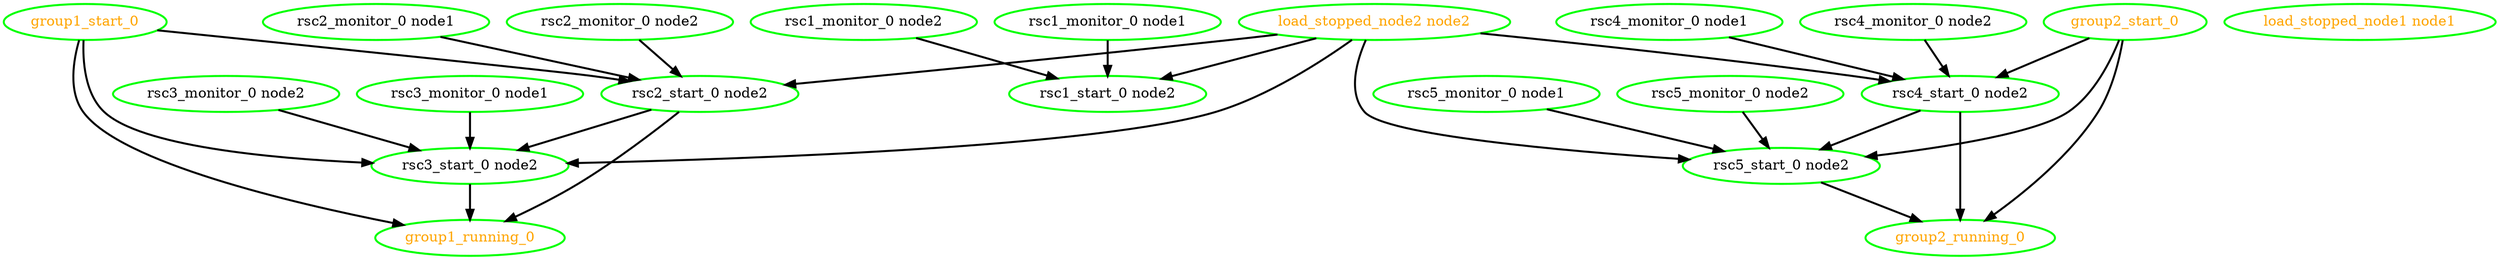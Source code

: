 digraph "g" {
"group1_running_0" [ style=bold color="green" fontcolor="orange"]
"group1_start_0" -> "group1_running_0" [ style = bold]
"group1_start_0" -> "rsc2_start_0 node2" [ style = bold]
"group1_start_0" -> "rsc3_start_0 node2" [ style = bold]
"group1_start_0" [ style=bold color="green" fontcolor="orange"]
"group2_running_0" [ style=bold color="green" fontcolor="orange"]
"group2_start_0" -> "group2_running_0" [ style = bold]
"group2_start_0" -> "rsc4_start_0 node2" [ style = bold]
"group2_start_0" -> "rsc5_start_0 node2" [ style = bold]
"group2_start_0" [ style=bold color="green" fontcolor="orange"]
"load_stopped_node1 node1" [ style=bold color="green" fontcolor="orange"]
"load_stopped_node2 node2" -> "rsc1_start_0 node2" [ style = bold]
"load_stopped_node2 node2" -> "rsc2_start_0 node2" [ style = bold]
"load_stopped_node2 node2" -> "rsc3_start_0 node2" [ style = bold]
"load_stopped_node2 node2" -> "rsc4_start_0 node2" [ style = bold]
"load_stopped_node2 node2" -> "rsc5_start_0 node2" [ style = bold]
"load_stopped_node2 node2" [ style=bold color="green" fontcolor="orange"]
"rsc1_monitor_0 node1" -> "rsc1_start_0 node2" [ style = bold]
"rsc1_monitor_0 node1" [ style=bold color="green" fontcolor="black"]
"rsc1_monitor_0 node2" -> "rsc1_start_0 node2" [ style = bold]
"rsc1_monitor_0 node2" [ style=bold color="green" fontcolor="black"]
"rsc1_start_0 node2" [ style=bold color="green" fontcolor="black"]
"rsc2_monitor_0 node1" -> "rsc2_start_0 node2" [ style = bold]
"rsc2_monitor_0 node1" [ style=bold color="green" fontcolor="black"]
"rsc2_monitor_0 node2" -> "rsc2_start_0 node2" [ style = bold]
"rsc2_monitor_0 node2" [ style=bold color="green" fontcolor="black"]
"rsc2_start_0 node2" -> "group1_running_0" [ style = bold]
"rsc2_start_0 node2" -> "rsc3_start_0 node2" [ style = bold]
"rsc2_start_0 node2" [ style=bold color="green" fontcolor="black"]
"rsc3_monitor_0 node1" -> "rsc3_start_0 node2" [ style = bold]
"rsc3_monitor_0 node1" [ style=bold color="green" fontcolor="black"]
"rsc3_monitor_0 node2" -> "rsc3_start_0 node2" [ style = bold]
"rsc3_monitor_0 node2" [ style=bold color="green" fontcolor="black"]
"rsc3_start_0 node2" -> "group1_running_0" [ style = bold]
"rsc3_start_0 node2" [ style=bold color="green" fontcolor="black"]
"rsc4_monitor_0 node1" -> "rsc4_start_0 node2" [ style = bold]
"rsc4_monitor_0 node1" [ style=bold color="green" fontcolor="black"]
"rsc4_monitor_0 node2" -> "rsc4_start_0 node2" [ style = bold]
"rsc4_monitor_0 node2" [ style=bold color="green" fontcolor="black"]
"rsc4_start_0 node2" -> "group2_running_0" [ style = bold]
"rsc4_start_0 node2" -> "rsc5_start_0 node2" [ style = bold]
"rsc4_start_0 node2" [ style=bold color="green" fontcolor="black"]
"rsc5_monitor_0 node1" -> "rsc5_start_0 node2" [ style = bold]
"rsc5_monitor_0 node1" [ style=bold color="green" fontcolor="black"]
"rsc5_monitor_0 node2" -> "rsc5_start_0 node2" [ style = bold]
"rsc5_monitor_0 node2" [ style=bold color="green" fontcolor="black"]
"rsc5_start_0 node2" -> "group2_running_0" [ style = bold]
"rsc5_start_0 node2" [ style=bold color="green" fontcolor="black"]
}

